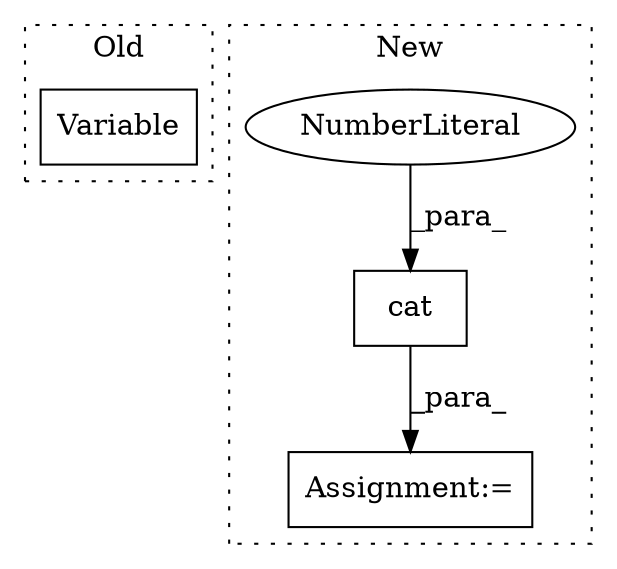 digraph G {
subgraph cluster0 {
1 [label="Variable" a="32" s="4020,4061" l="9,1" shape="box"];
label = "Old";
style="dotted";
}
subgraph cluster1 {
2 [label="cat" a="32" s="4310,4346" l="9,1" shape="box"];
3 [label="NumberLiteral" a="34" s="4345" l="1" shape="ellipse"];
4 [label="Assignment:=" a="7" s="4303" l="1" shape="box"];
label = "New";
style="dotted";
}
2 -> 4 [label="_para_"];
3 -> 2 [label="_para_"];
}